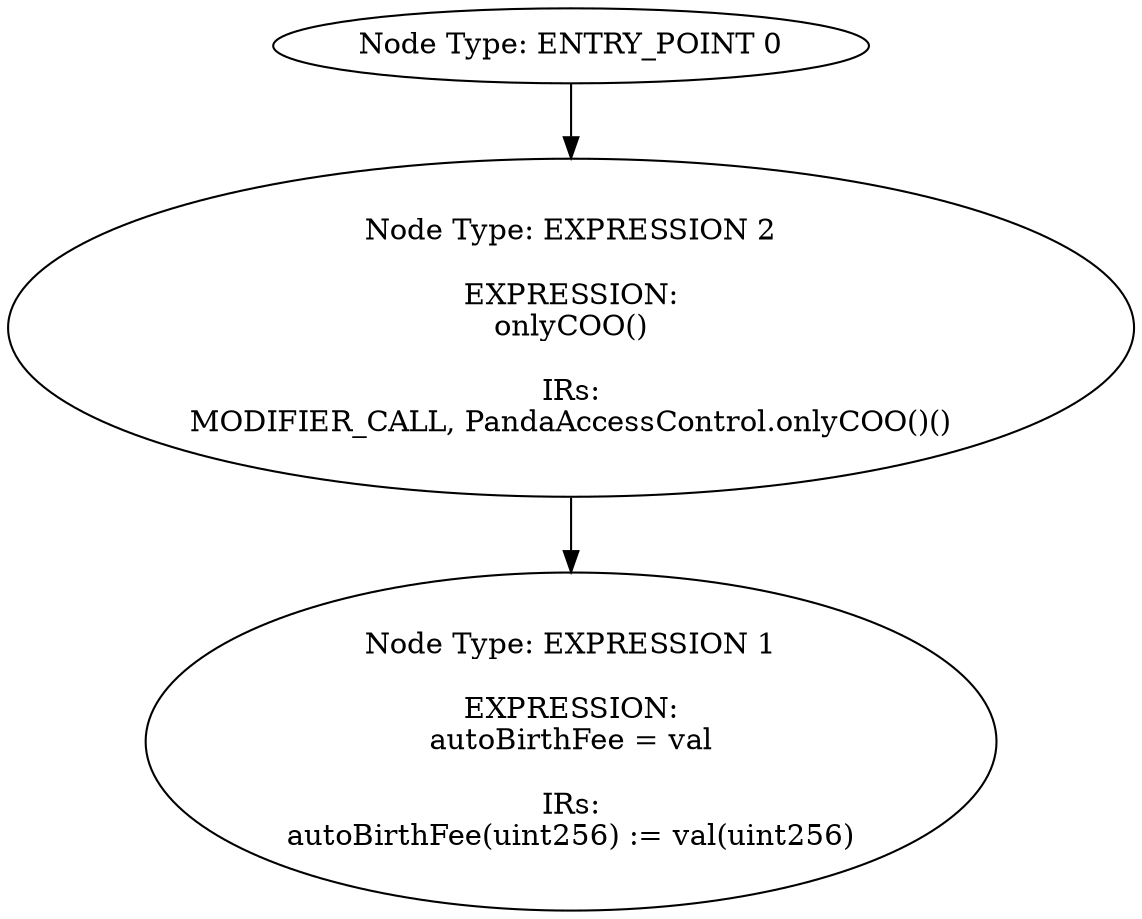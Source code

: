 digraph{
0[label="Node Type: ENTRY_POINT 0
"];
0->2;
1[label="Node Type: EXPRESSION 1

EXPRESSION:
autoBirthFee = val

IRs:
autoBirthFee(uint256) := val(uint256)"];
2[label="Node Type: EXPRESSION 2

EXPRESSION:
onlyCOO()

IRs:
MODIFIER_CALL, PandaAccessControl.onlyCOO()()"];
2->1;
}
